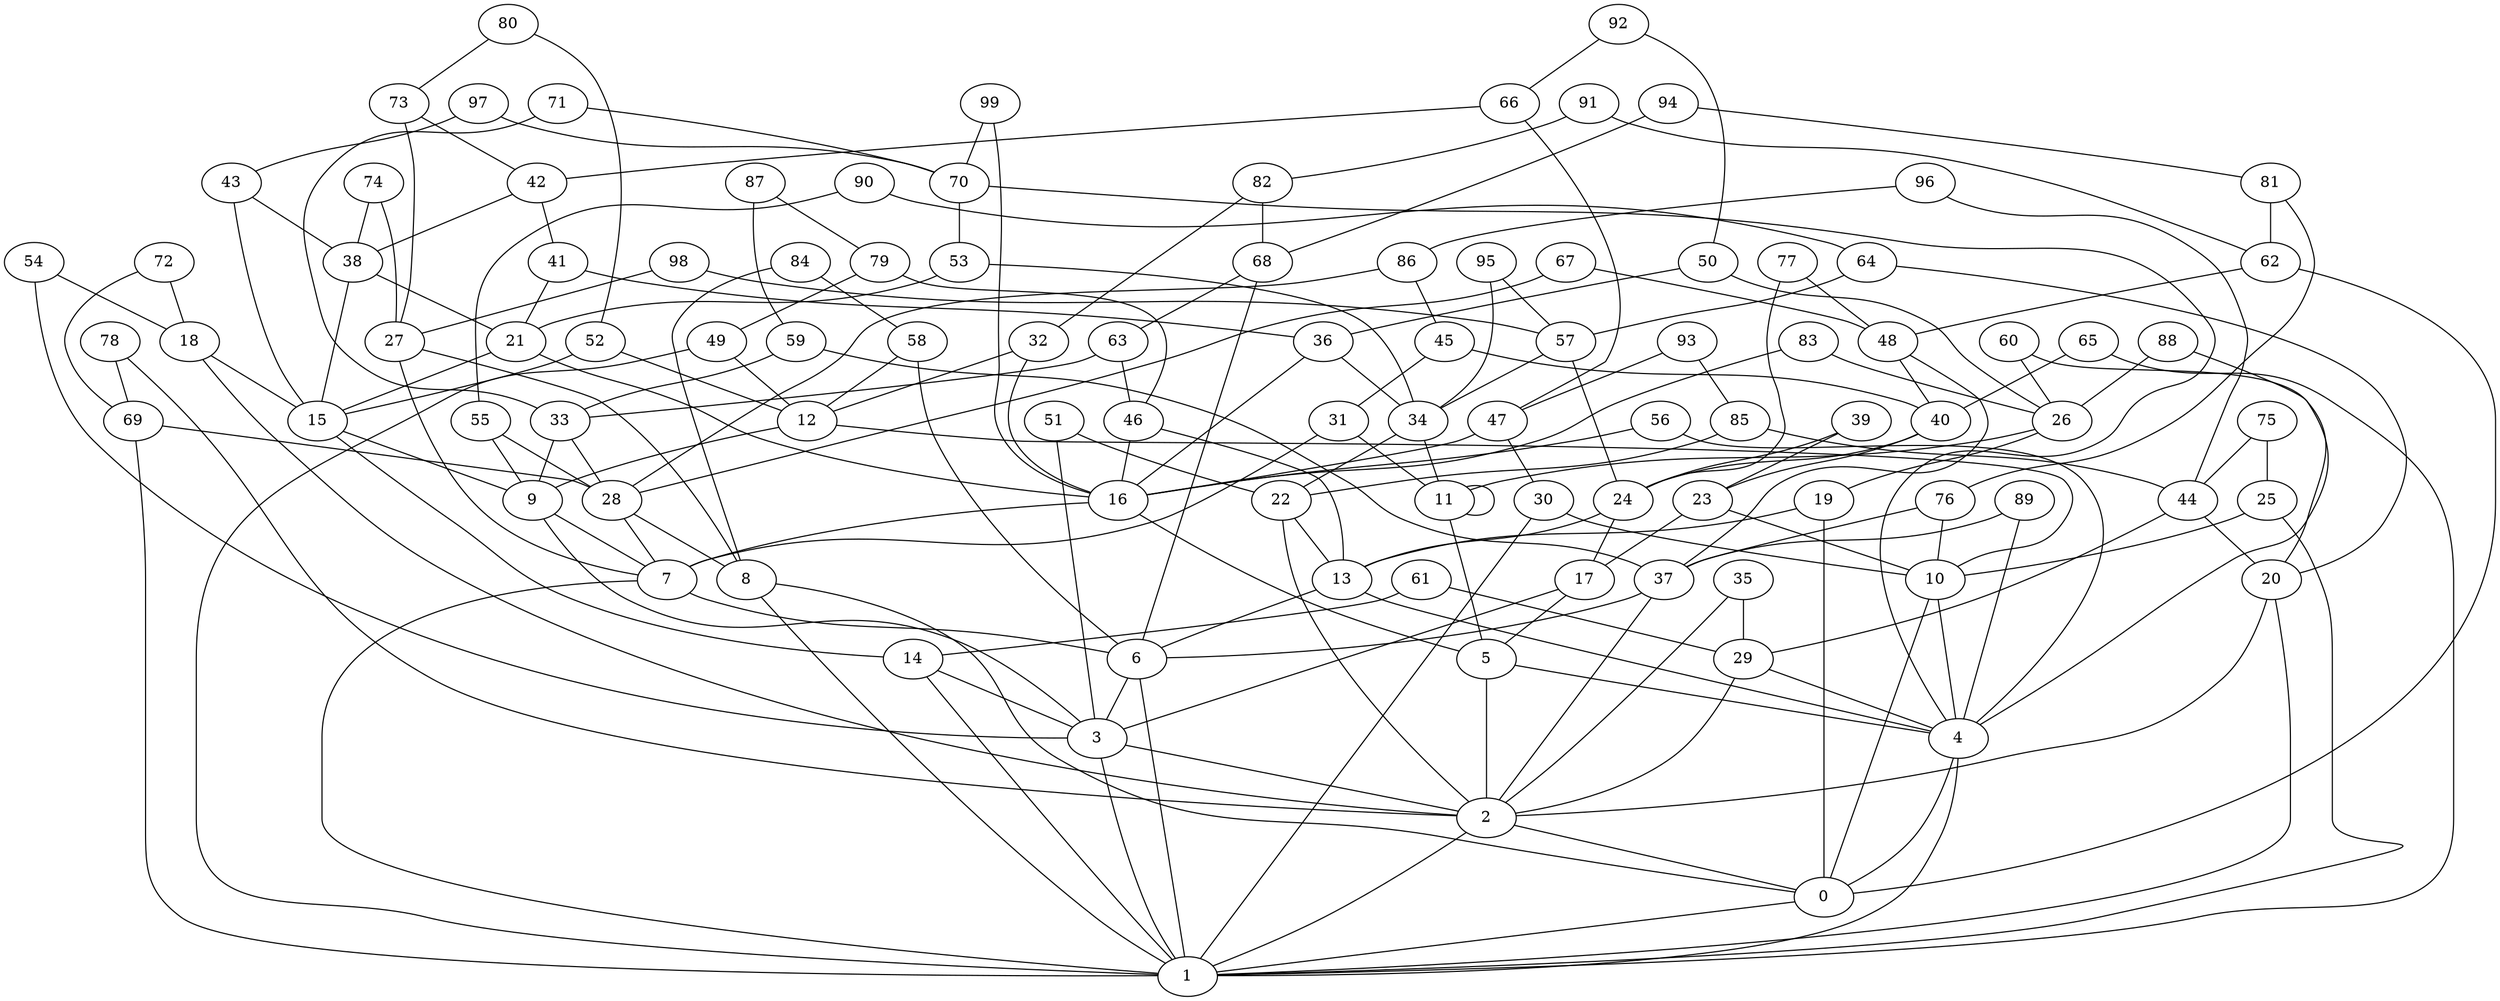 graph G {
  "0";
  "1";
  "2";
  "3";
  "4";
  "5";
  "6";
  "7";
  "8";
  "9";
  "10";
  "11";
  "12";
  "13";
  "14";
  "15";
  "16";
  "17";
  "18";
  "19";
  "20";
  "21";
  "22";
  "23";
  "24";
  "25";
  "26";
  "27";
  "28";
  "29";
  "30";
  "31";
  "32";
  "33";
  "34";
  "35";
  "36";
  "37";
  "38";
  "39";
  "40";
  "41";
  "42";
  "43";
  "44";
  "45";
  "46";
  "47";
  "48";
  "49";
  "50";
  "51";
  "52";
  "53";
  "54";
  "55";
  "56";
  "57";
  "58";
  "59";
  "60";
  "61";
  "62";
  "63";
  "64";
  "65";
  "66";
  "67";
  "68";
  "69";
  "70";
  "71";
  "72";
  "73";
  "74";
  "75";
  "76";
  "77";
  "78";
  "79";
  "80";
  "81";
  "82";
  "83";
  "84";
  "85";
  "86";
  "87";
  "88";
  "89";
  "90";
  "91";
  "92";
  "93";
  "94";
  "95";
  "96";
  "97";
  "98";
  "99";
    "21" -- "15";
    "72" -- "18";
    "81" -- "62";
    "94" -- "81";
    "49" -- "1";
    "67" -- "28";
    "47" -- "16";
    "63" -- "33";
    "66" -- "42";
    "60" -- "26";
    "52" -- "12";
    "42" -- "41";
    "28" -- "7";
    "6" -- "3";
    "69" -- "28";
    "15" -- "14";
    "62" -- "0";
    "23" -- "17";
    "8" -- "1";
    "61" -- "29";
    "19" -- "13";
    "68" -- "6";
    "13" -- "6";
    "66" -- "47";
    "98" -- "57";
    "17" -- "3";
    "85" -- "22";
    "12" -- "9";
    "45" -- "40";
    "41" -- "21";
    "89" -- "4";
    "41" -- "36";
    "75" -- "25";
    "18" -- "15";
    "53" -- "34";
    "50" -- "36";
    "55" -- "28";
    "99" -- "16";
    "76" -- "37";
    "2" -- "0";
    "16" -- "5";
    "44" -- "20";
    "63" -- "46";
    "40" -- "23";
    "3" -- "1";
    "56" -- "16";
    "49" -- "12";
    "82" -- "32";
    "27" -- "8";
    "20" -- "2";
    "16" -- "7";
    "30" -- "1";
    "83" -- "16";
    "29" -- "2";
    "87" -- "79";
    "80" -- "73";
    "43" -- "38";
    "50" -- "26";
    "29" -- "4";
    "69" -- "1";
    "14" -- "1";
    "84" -- "8";
    "9" -- "7";
    "81" -- "76";
    "22" -- "2";
    "21" -- "16";
    "57" -- "34";
    "70" -- "53";
    "34" -- "11";
    "51" -- "3";
    "47" -- "30";
    "93" -- "85";
    "95" -- "57";
    "91" -- "62";
    "55" -- "9";
    "14" -- "3";
    "11" -- "5";
    "13" -- "4";
    "46" -- "13";
    "43" -- "15";
    "78" -- "69";
    "38" -- "21";
    "52" -- "15";
    "80" -- "52";
    "7" -- "1";
    "58" -- "6";
    "93" -- "47";
    "92" -- "50";
    "85" -- "44";
    "67" -- "48";
    "25" -- "1";
    "60" -- "20";
    "79" -- "46";
    "39" -- "24";
    "35" -- "29";
    "70" -- "4";
    "44" -- "29";
    "96" -- "86";
    "57" -- "24";
    "74" -- "27";
    "88" -- "4";
    "90" -- "55";
    "12" -- "10";
    "11" -- "11";
    "76" -- "10";
    "97" -- "70";
    "30" -- "10";
    "48" -- "37";
    "65" -- "40";
    "96" -- "44";
    "58" -- "12";
    "35" -- "2";
    "9" -- "3";
    "38" -- "15";
    "46" -- "16";
    "2" -- "1";
    "4" -- "0";
    "71" -- "33";
    "34" -- "22";
    "36" -- "34";
    "99" -- "70";
    "26" -- "19";
    "23" -- "10";
    "20" -- "1";
    "62" -- "48";
    "31" -- "11";
    "64" -- "20";
    "79" -- "49";
    "59" -- "37";
    "37" -- "2";
    "56" -- "4";
    "91" -- "82";
    "10" -- "4";
    "27" -- "7";
    "42" -- "38";
    "37" -- "6";
    "84" -- "58";
    "4" -- "1";
    "3" -- "2";
    "54" -- "18";
    "89" -- "37";
    "86" -- "28";
    "28" -- "8";
    "25" -- "10";
    "94" -- "68";
    "88" -- "26";
    "32" -- "16";
    "90" -- "64";
    "86" -- "45";
    "6" -- "1";
    "8" -- "0";
    "5" -- "2";
    "24" -- "17";
    "75" -- "44";
    "95" -- "34";
    "33" -- "28";
    "98" -- "27";
    "78" -- "2";
    "26" -- "11";
    "74" -- "38";
    "61" -- "14";
    "97" -- "43";
    "5" -- "4";
    "31" -- "7";
    "59" -- "33";
    "73" -- "27";
    "0" -- "1";
    "87" -- "59";
    "10" -- "0";
    "39" -- "23";
    "19" -- "0";
    "7" -- "6";
    "77" -- "48";
    "77" -- "24";
    "22" -- "13";
    "54" -- "3";
    "92" -- "66";
    "83" -- "26";
    "40" -- "24";
    "72" -- "69";
    "36" -- "16";
    "71" -- "70";
    "73" -- "42";
    "17" -- "5";
    "65" -- "1";
    "15" -- "9";
    "32" -- "12";
    "45" -- "31";
    "48" -- "40";
    "64" -- "57";
    "18" -- "2";
    "51" -- "22";
    "53" -- "21";
    "33" -- "9";
    "68" -- "63";
    "82" -- "68";
    "24" -- "13";
}

